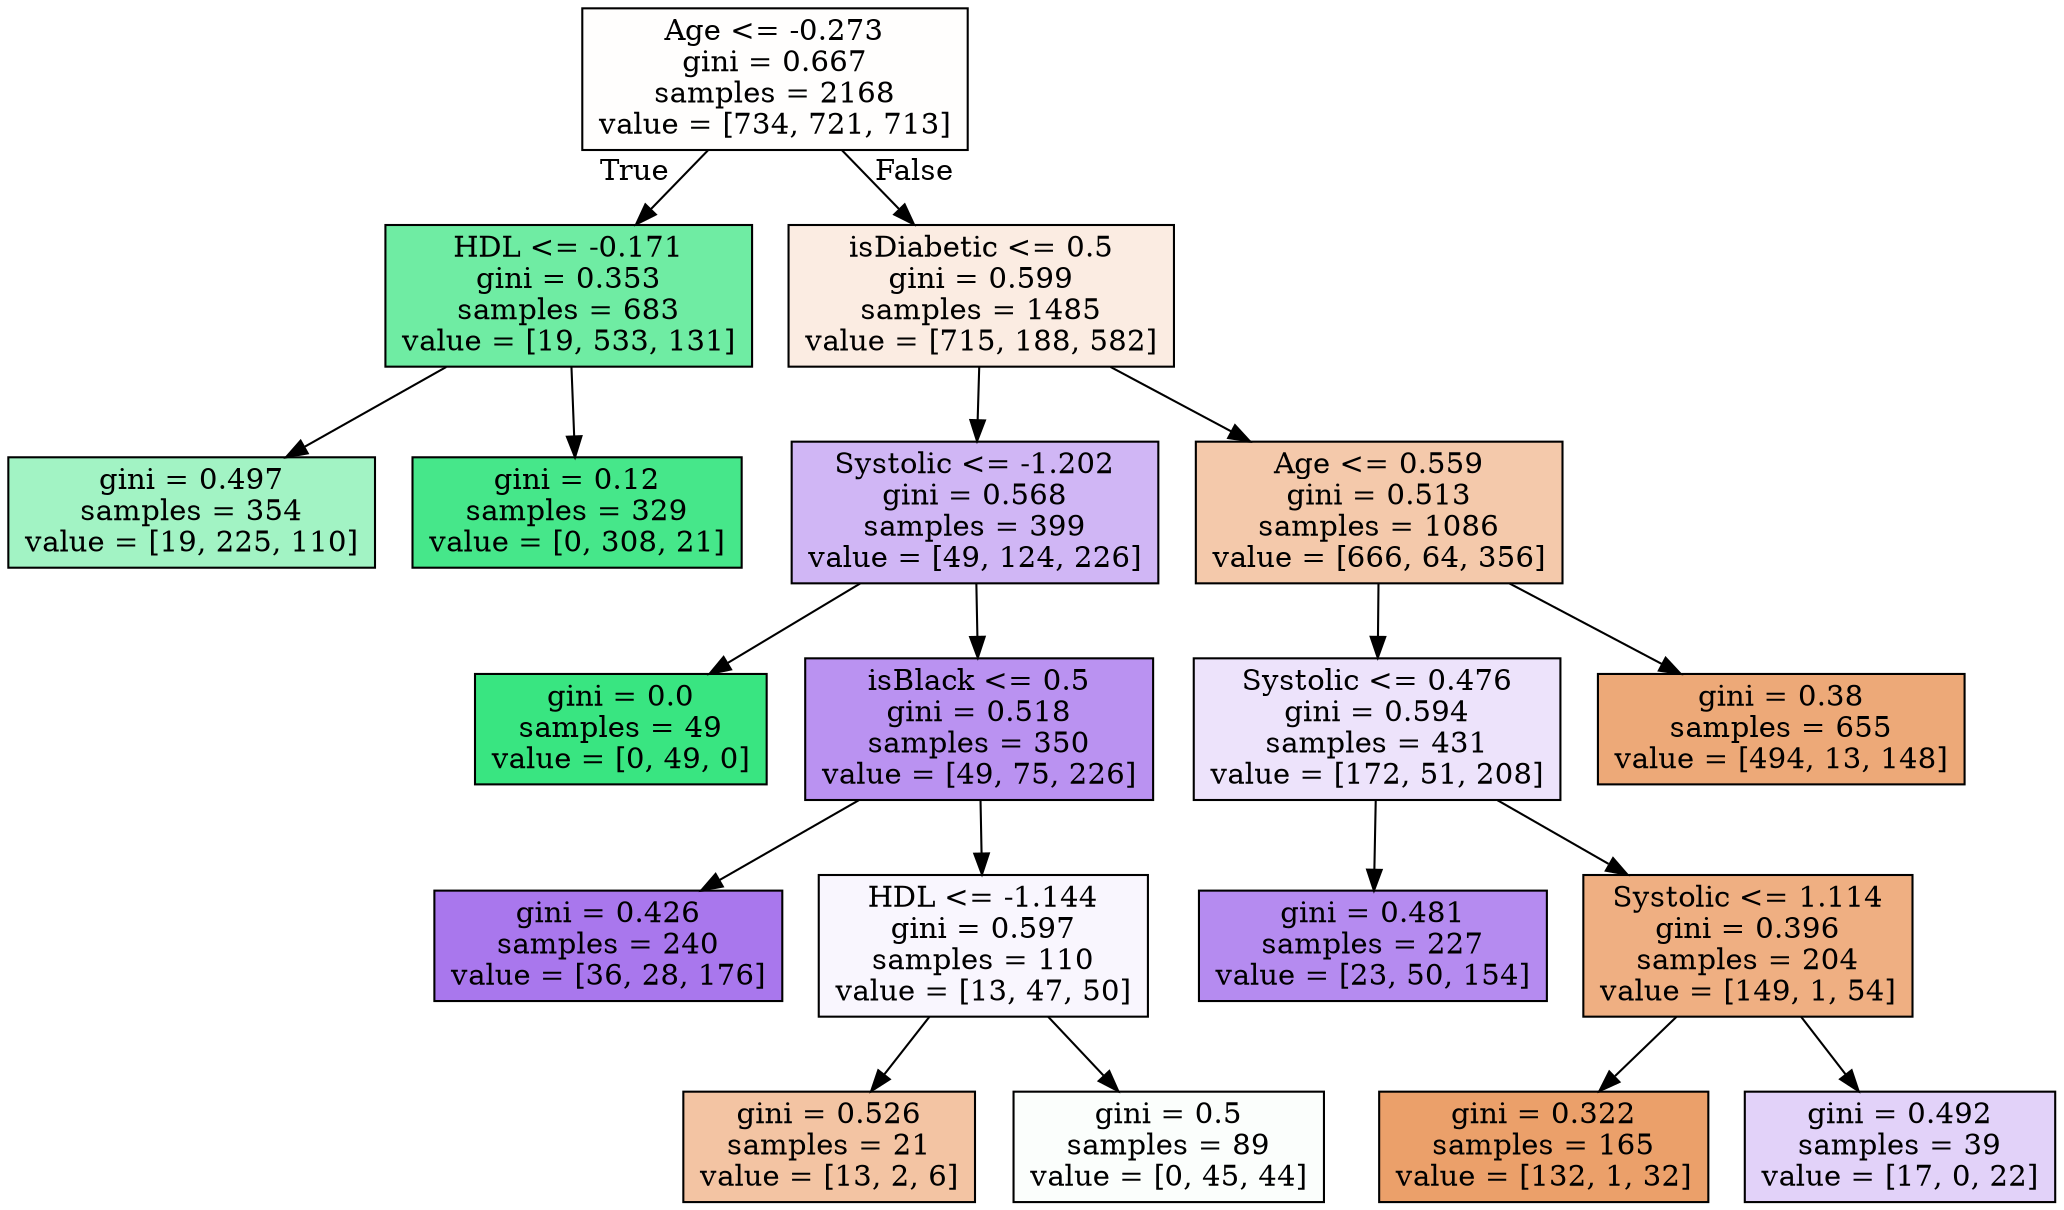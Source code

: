 digraph Tree {
node [shape=box, style="filled", color="black"] ;
0 [label="Age <= -0.273\ngini = 0.667\nsamples = 2168\nvalue = [734, 721, 713]", fillcolor="#fffefd"] ;
1 [label="HDL <= -0.171\ngini = 0.353\nsamples = 683\nvalue = [19, 533, 131]", fillcolor="#6feca3"] ;
0 -> 1 [labeldistance=2.5, labelangle=45, headlabel="True"] ;
11 [label="gini = 0.497\nsamples = 354\nvalue = [19, 225, 110]", fillcolor="#a2f3c4"] ;
1 -> 11 ;
12 [label="gini = 0.12\nsamples = 329\nvalue = [0, 308, 21]", fillcolor="#46e78a"] ;
1 -> 12 ;
2 [label="isDiabetic <= 0.5\ngini = 0.599\nsamples = 1485\nvalue = [715, 188, 582]", fillcolor="#fbece2"] ;
0 -> 2 [labeldistance=2.5, labelangle=-45, headlabel="False"] ;
3 [label="Systolic <= -1.202\ngini = 0.568\nsamples = 399\nvalue = [49, 124, 226]", fillcolor="#d0b6f5"] ;
2 -> 3 ;
9 [label="gini = 0.0\nsamples = 49\nvalue = [0, 49, 0]", fillcolor="#39e581"] ;
3 -> 9 ;
10 [label="isBlack <= 0.5\ngini = 0.518\nsamples = 350\nvalue = [49, 75, 226]", fillcolor="#ba92f1"] ;
3 -> 10 ;
13 [label="gini = 0.426\nsamples = 240\nvalue = [36, 28, 176]", fillcolor="#a977ed"] ;
10 -> 13 ;
14 [label="HDL <= -1.144\ngini = 0.597\nsamples = 110\nvalue = [13, 47, 50]", fillcolor="#f9f6fe"] ;
10 -> 14 ;
15 [label="gini = 0.526\nsamples = 21\nvalue = [13, 2, 6]", fillcolor="#f3c4a3"] ;
14 -> 15 ;
16 [label="gini = 0.5\nsamples = 89\nvalue = [0, 45, 44]", fillcolor="#fbfefc"] ;
14 -> 16 ;
4 [label="Age <= 0.559\ngini = 0.513\nsamples = 1086\nvalue = [666, 64, 356]", fillcolor="#f4c9ab"] ;
2 -> 4 ;
5 [label="Systolic <= 0.476\ngini = 0.594\nsamples = 431\nvalue = [172, 51, 208]", fillcolor="#ede3fb"] ;
4 -> 5 ;
7 [label="gini = 0.481\nsamples = 227\nvalue = [23, 50, 154]", fillcolor="#b58bf0"] ;
5 -> 7 ;
8 [label="Systolic <= 1.114\ngini = 0.396\nsamples = 204\nvalue = [149, 1, 54]", fillcolor="#efaf82"] ;
5 -> 8 ;
17 [label="gini = 0.322\nsamples = 165\nvalue = [132, 1, 32]", fillcolor="#eba06a"] ;
8 -> 17 ;
18 [label="gini = 0.492\nsamples = 39\nvalue = [17, 0, 22]", fillcolor="#e2d2f9"] ;
8 -> 18 ;
6 [label="gini = 0.38\nsamples = 655\nvalue = [494, 13, 148]", fillcolor="#eda978"] ;
4 -> 6 ;
}